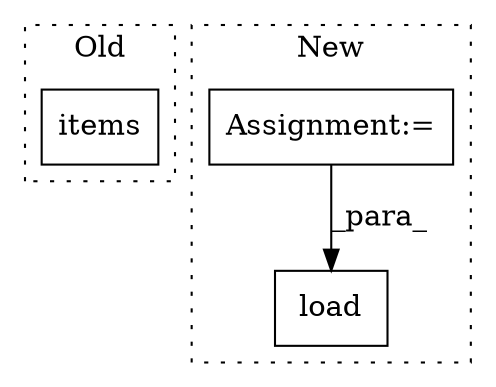 digraph G {
subgraph cluster0 {
1 [label="items" a="32" s="7599" l="7" shape="box"];
label = "Old";
style="dotted";
}
subgraph cluster1 {
2 [label="load" a="32" s="8257,8263" l="5,1" shape="box"];
3 [label="Assignment:=" a="7" s="8232" l="1" shape="box"];
label = "New";
style="dotted";
}
3 -> 2 [label="_para_"];
}